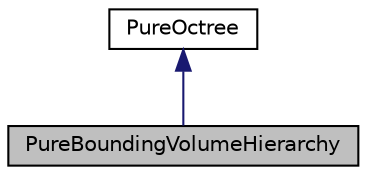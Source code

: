 digraph "PureBoundingVolumeHierarchy"
{
 // LATEX_PDF_SIZE
  edge [fontname="Helvetica",fontsize="10",labelfontname="Helvetica",labelfontsize="10"];
  node [fontname="Helvetica",fontsize="10",shape=record];
  Node1 [label="PureBoundingVolumeHierarchy",height=0.2,width=0.4,color="black", fillcolor="grey75", style="filled", fontcolor="black",tooltip="BVH: Bounding Volume Hierarchy class."];
  Node2 -> Node1 [dir="back",color="midnightblue",fontsize="10",style="solid",fontname="Helvetica"];
  Node2 [label="PureOctree",height=0.2,width=0.4,color="black", fillcolor="white", style="filled",URL="$class_pure_octree.html",tooltip="Octree: a tree data structure in which each node has either 0 or exactly 8 children nodes which parti..."];
}
